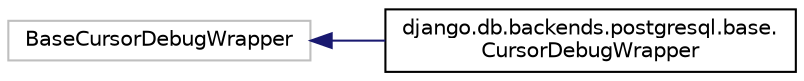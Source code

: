 digraph "Graphical Class Hierarchy"
{
 // LATEX_PDF_SIZE
  edge [fontname="Helvetica",fontsize="10",labelfontname="Helvetica",labelfontsize="10"];
  node [fontname="Helvetica",fontsize="10",shape=record];
  rankdir="LR";
  Node3682 [label="BaseCursorDebugWrapper",height=0.2,width=0.4,color="grey75", fillcolor="white", style="filled",tooltip=" "];
  Node3682 -> Node0 [dir="back",color="midnightblue",fontsize="10",style="solid",fontname="Helvetica"];
  Node0 [label="django.db.backends.postgresql.base.\lCursorDebugWrapper",height=0.2,width=0.4,color="black", fillcolor="white", style="filled",URL="$d5/d2d/classdjango_1_1db_1_1backends_1_1postgresql_1_1base_1_1_cursor_debug_wrapper.html",tooltip=" "];
}

